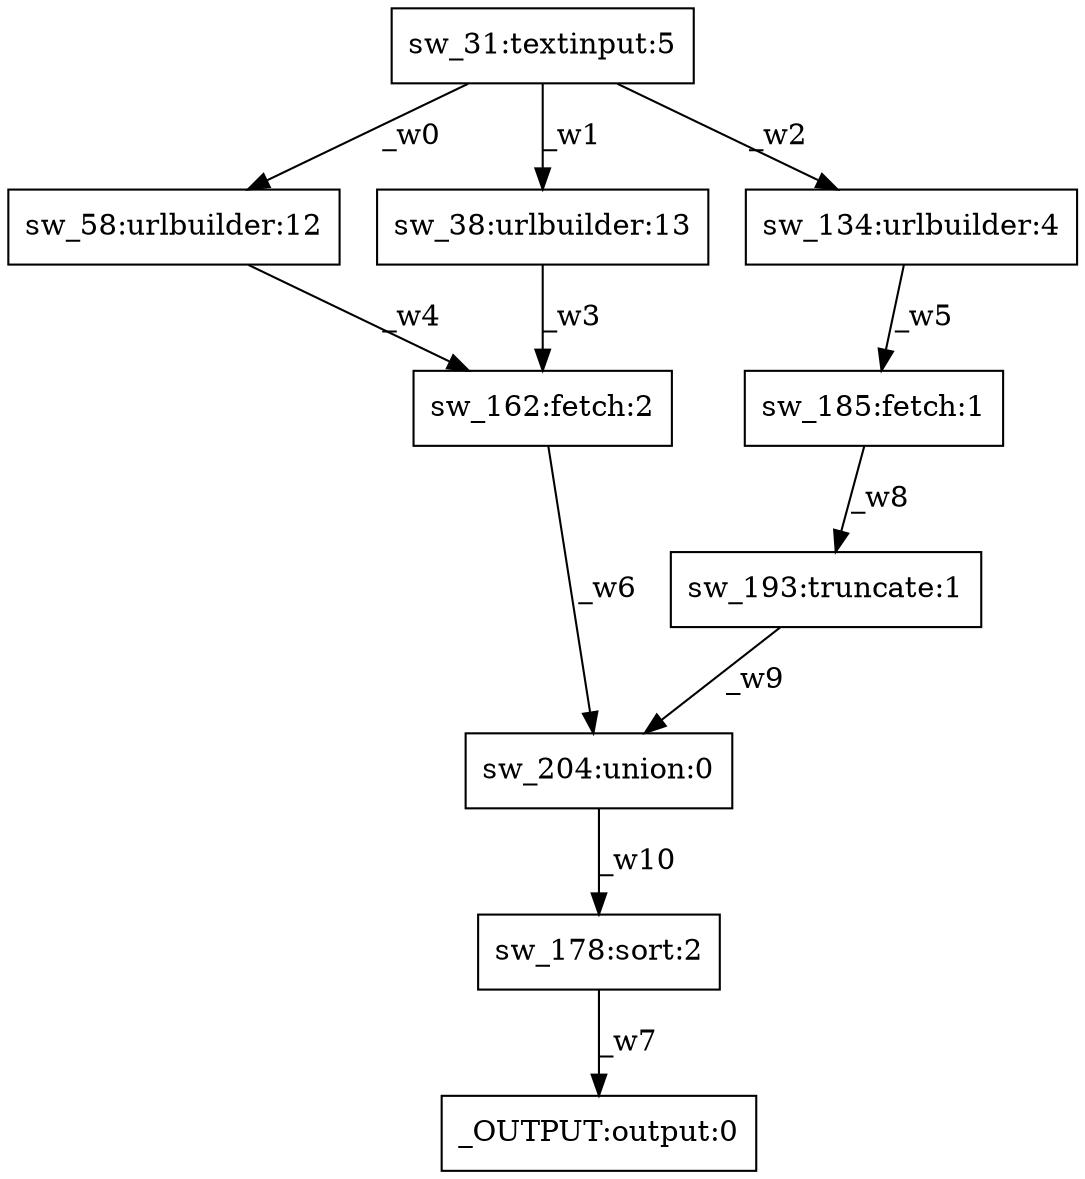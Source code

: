 digraph test1 { node [shape=box] "sw_204" [label="sw_204:union:0"];"sw_178" [label="sw_178:sort:2"];"_OUTPUT" [label="_OUTPUT:output:0"];"sw_31" [label="sw_31:textinput:5"];"sw_58" [label="sw_58:urlbuilder:12"];"sw_134" [label="sw_134:urlbuilder:4"];"sw_38" [label="sw_38:urlbuilder:13"];"sw_162" [label="sw_162:fetch:2"];"sw_185" [label="sw_185:fetch:1"];"sw_193" [label="sw_193:truncate:1"];"sw_31" -> "sw_58" [label="_w0"];"sw_31" -> "sw_38" [label="_w1"];"sw_31" -> "sw_134" [label="_w2"];"sw_38" -> "sw_162" [label="_w3"];"sw_58" -> "sw_162" [label="_w4"];"sw_134" -> "sw_185" [label="_w5"];"sw_162" -> "sw_204" [label="_w6"];"sw_178" -> "_OUTPUT" [label="_w7"];"sw_185" -> "sw_193" [label="_w8"];"sw_193" -> "sw_204" [label="_w9"];"sw_204" -> "sw_178" [label="_w10"];}